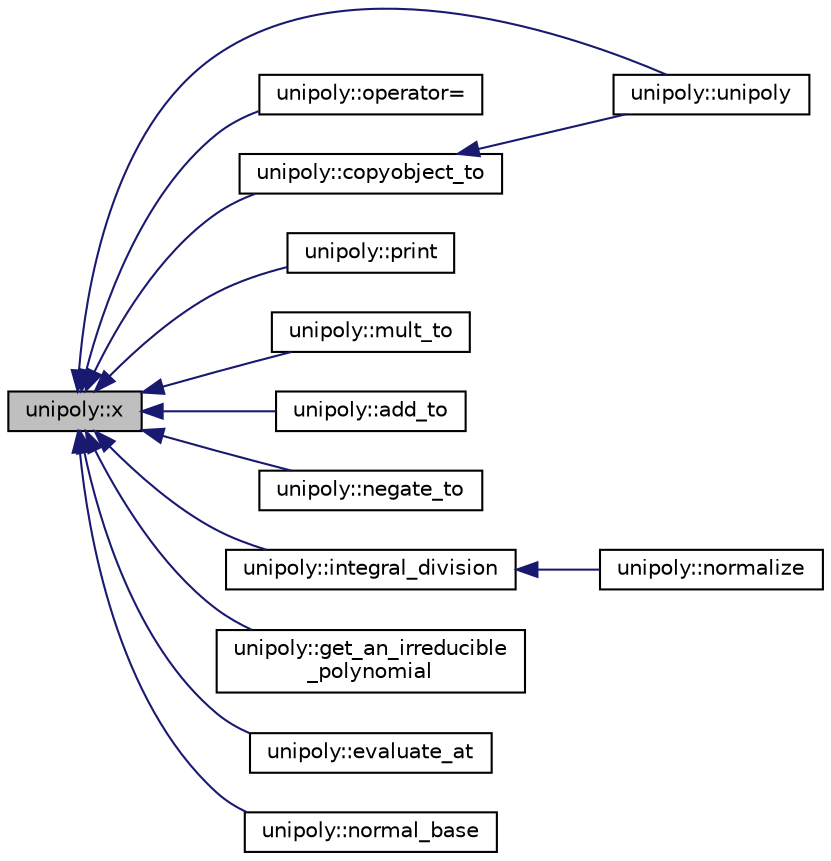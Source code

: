 digraph "unipoly::x"
{
  edge [fontname="Helvetica",fontsize="10",labelfontname="Helvetica",labelfontsize="10"];
  node [fontname="Helvetica",fontsize="10",shape=record];
  rankdir="LR";
  Node2763 [label="unipoly::x",height=0.2,width=0.4,color="black", fillcolor="grey75", style="filled", fontcolor="black"];
  Node2763 -> Node2764 [dir="back",color="midnightblue",fontsize="10",style="solid",fontname="Helvetica"];
  Node2764 [label="unipoly::unipoly",height=0.2,width=0.4,color="black", fillcolor="white", style="filled",URL="$d1/d89/classunipoly.html#ade3afe0b00b7ff45b9dbc5a15cacf59d"];
  Node2763 -> Node2765 [dir="back",color="midnightblue",fontsize="10",style="solid",fontname="Helvetica"];
  Node2765 [label="unipoly::operator=",height=0.2,width=0.4,color="black", fillcolor="white", style="filled",URL="$d1/d89/classunipoly.html#a60f1ddf49bc3e91ad73d24b9fbb29460"];
  Node2763 -> Node2766 [dir="back",color="midnightblue",fontsize="10",style="solid",fontname="Helvetica"];
  Node2766 [label="unipoly::copyobject_to",height=0.2,width=0.4,color="black", fillcolor="white", style="filled",URL="$d1/d89/classunipoly.html#aa856d320a499748a0f3345ab45e51910"];
  Node2766 -> Node2764 [dir="back",color="midnightblue",fontsize="10",style="solid",fontname="Helvetica"];
  Node2763 -> Node2767 [dir="back",color="midnightblue",fontsize="10",style="solid",fontname="Helvetica"];
  Node2767 [label="unipoly::print",height=0.2,width=0.4,color="black", fillcolor="white", style="filled",URL="$d1/d89/classunipoly.html#a9dc0d295bea73d0c20562149f250cd97"];
  Node2763 -> Node2768 [dir="back",color="midnightblue",fontsize="10",style="solid",fontname="Helvetica"];
  Node2768 [label="unipoly::mult_to",height=0.2,width=0.4,color="black", fillcolor="white", style="filled",URL="$d1/d89/classunipoly.html#a95bf7f347a5630f0d3f9737ffe22a341"];
  Node2763 -> Node2769 [dir="back",color="midnightblue",fontsize="10",style="solid",fontname="Helvetica"];
  Node2769 [label="unipoly::add_to",height=0.2,width=0.4,color="black", fillcolor="white", style="filled",URL="$d1/d89/classunipoly.html#abebdaf912a2b0e7c27470f4191d0e180"];
  Node2763 -> Node2770 [dir="back",color="midnightblue",fontsize="10",style="solid",fontname="Helvetica"];
  Node2770 [label="unipoly::negate_to",height=0.2,width=0.4,color="black", fillcolor="white", style="filled",URL="$d1/d89/classunipoly.html#a2181196b44786790f58b72510620db97"];
  Node2763 -> Node2771 [dir="back",color="midnightblue",fontsize="10",style="solid",fontname="Helvetica"];
  Node2771 [label="unipoly::integral_division",height=0.2,width=0.4,color="black", fillcolor="white", style="filled",URL="$d1/d89/classunipoly.html#aeb794e4d6b10709ed6be7dae9826d705"];
  Node2771 -> Node2772 [dir="back",color="midnightblue",fontsize="10",style="solid",fontname="Helvetica"];
  Node2772 [label="unipoly::normalize",height=0.2,width=0.4,color="black", fillcolor="white", style="filled",URL="$d1/d89/classunipoly.html#a1fdf6f2da235edcf45fca433dea19370"];
  Node2763 -> Node2773 [dir="back",color="midnightblue",fontsize="10",style="solid",fontname="Helvetica"];
  Node2773 [label="unipoly::get_an_irreducible\l_polynomial",height=0.2,width=0.4,color="black", fillcolor="white", style="filled",URL="$d1/d89/classunipoly.html#a14ae1863f2096e87f8115f5e8f727883"];
  Node2763 -> Node2774 [dir="back",color="midnightblue",fontsize="10",style="solid",fontname="Helvetica"];
  Node2774 [label="unipoly::evaluate_at",height=0.2,width=0.4,color="black", fillcolor="white", style="filled",URL="$d1/d89/classunipoly.html#afb8c65d96c3c1afeb1e14120bd5942b8"];
  Node2763 -> Node2775 [dir="back",color="midnightblue",fontsize="10",style="solid",fontname="Helvetica"];
  Node2775 [label="unipoly::normal_base",height=0.2,width=0.4,color="black", fillcolor="white", style="filled",URL="$d1/d89/classunipoly.html#a38f30f53df7f4ff1506f2b41666ff39e"];
}
